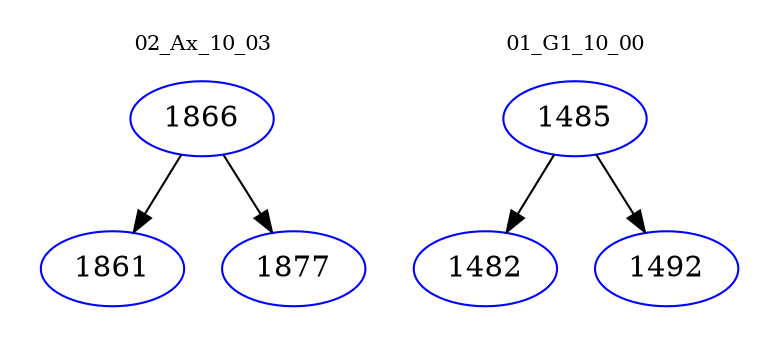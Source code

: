 digraph{
subgraph cluster_0 {
color = white
label = "02_Ax_10_03";
fontsize=10;
T0_1866 [label="1866", color="blue"]
T0_1866 -> T0_1861 [color="black"]
T0_1861 [label="1861", color="blue"]
T0_1866 -> T0_1877 [color="black"]
T0_1877 [label="1877", color="blue"]
}
subgraph cluster_1 {
color = white
label = "01_G1_10_00";
fontsize=10;
T1_1485 [label="1485", color="blue"]
T1_1485 -> T1_1482 [color="black"]
T1_1482 [label="1482", color="blue"]
T1_1485 -> T1_1492 [color="black"]
T1_1492 [label="1492", color="blue"]
}
}
